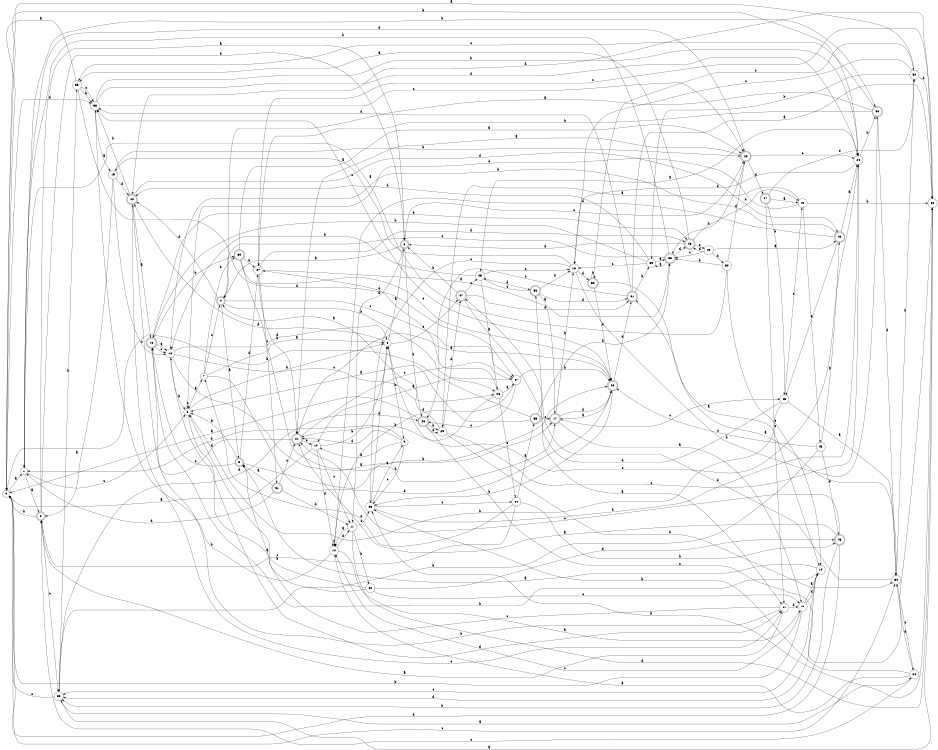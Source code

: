 digraph n49_9 {
__start0 [label="" shape="none"];

rankdir=LR;
size="8,5";

s0 [style="filled", color="black", fillcolor="white" shape="circle", label="0"];
s1 [style="filled", color="black", fillcolor="white" shape="circle", label="1"];
s2 [style="rounded,filled", color="black", fillcolor="white" shape="doublecircle", label="2"];
s3 [style="rounded,filled", color="black", fillcolor="white" shape="doublecircle", label="3"];
s4 [style="rounded,filled", color="black", fillcolor="white" shape="doublecircle", label="4"];
s5 [style="rounded,filled", color="black", fillcolor="white" shape="doublecircle", label="5"];
s6 [style="filled", color="black", fillcolor="white" shape="circle", label="6"];
s7 [style="filled", color="black", fillcolor="white" shape="circle", label="7"];
s8 [style="filled", color="black", fillcolor="white" shape="circle", label="8"];
s9 [style="filled", color="black", fillcolor="white" shape="circle", label="9"];
s10 [style="filled", color="black", fillcolor="white" shape="circle", label="10"];
s11 [style="filled", color="black", fillcolor="white" shape="circle", label="11"];
s12 [style="filled", color="black", fillcolor="white" shape="circle", label="12"];
s13 [style="filled", color="black", fillcolor="white" shape="circle", label="13"];
s14 [style="filled", color="black", fillcolor="white" shape="circle", label="14"];
s15 [style="rounded,filled", color="black", fillcolor="white" shape="doublecircle", label="15"];
s16 [style="filled", color="black", fillcolor="white" shape="circle", label="16"];
s17 [style="rounded,filled", color="black", fillcolor="white" shape="doublecircle", label="17"];
s18 [style="filled", color="black", fillcolor="white" shape="circle", label="18"];
s19 [style="filled", color="black", fillcolor="white" shape="circle", label="19"];
s20 [style="rounded,filled", color="black", fillcolor="white" shape="doublecircle", label="20"];
s21 [style="rounded,filled", color="black", fillcolor="white" shape="doublecircle", label="21"];
s22 [style="rounded,filled", color="black", fillcolor="white" shape="doublecircle", label="22"];
s23 [style="filled", color="black", fillcolor="white" shape="circle", label="23"];
s24 [style="filled", color="black", fillcolor="white" shape="circle", label="24"];
s25 [style="filled", color="black", fillcolor="white" shape="circle", label="25"];
s26 [style="filled", color="black", fillcolor="white" shape="circle", label="26"];
s27 [style="filled", color="black", fillcolor="white" shape="circle", label="27"];
s28 [style="rounded,filled", color="black", fillcolor="white" shape="doublecircle", label="28"];
s29 [style="filled", color="black", fillcolor="white" shape="circle", label="29"];
s30 [style="filled", color="black", fillcolor="white" shape="circle", label="30"];
s31 [style="rounded,filled", color="black", fillcolor="white" shape="doublecircle", label="31"];
s32 [style="filled", color="black", fillcolor="white" shape="circle", label="32"];
s33 [style="filled", color="black", fillcolor="white" shape="circle", label="33"];
s34 [style="filled", color="black", fillcolor="white" shape="circle", label="34"];
s35 [style="filled", color="black", fillcolor="white" shape="circle", label="35"];
s36 [style="filled", color="black", fillcolor="white" shape="circle", label="36"];
s37 [style="filled", color="black", fillcolor="white" shape="circle", label="37"];
s38 [style="rounded,filled", color="black", fillcolor="white" shape="doublecircle", label="38"];
s39 [style="filled", color="black", fillcolor="white" shape="circle", label="39"];
s40 [style="rounded,filled", color="black", fillcolor="white" shape="doublecircle", label="40"];
s41 [style="filled", color="black", fillcolor="white" shape="circle", label="41"];
s42 [style="rounded,filled", color="black", fillcolor="white" shape="doublecircle", label="42"];
s43 [style="filled", color="black", fillcolor="white" shape="circle", label="43"];
s44 [style="filled", color="black", fillcolor="white" shape="circle", label="44"];
s45 [style="filled", color="black", fillcolor="white" shape="circle", label="45"];
s46 [style="rounded,filled", color="black", fillcolor="white" shape="doublecircle", label="46"];
s47 [style="rounded,filled", color="black", fillcolor="white" shape="doublecircle", label="47"];
s48 [style="rounded,filled", color="black", fillcolor="white" shape="doublecircle", label="48"];
s49 [style="filled", color="black", fillcolor="white" shape="circle", label="49"];
s50 [style="filled", color="black", fillcolor="white" shape="circle", label="50"];
s51 [style="rounded,filled", color="black", fillcolor="white" shape="doublecircle", label="51"];
s52 [style="filled", color="black", fillcolor="white" shape="circle", label="52"];
s53 [style="rounded,filled", color="black", fillcolor="white" shape="doublecircle", label="53"];
s54 [style="filled", color="black", fillcolor="white" shape="circle", label="54"];
s55 [style="rounded,filled", color="black", fillcolor="white" shape="doublecircle", label="55"];
s56 [style="rounded,filled", color="black", fillcolor="white" shape="doublecircle", label="56"];
s57 [style="rounded,filled", color="black", fillcolor="white" shape="doublecircle", label="57"];
s58 [style="rounded,filled", color="black", fillcolor="white" shape="doublecircle", label="58"];
s59 [style="rounded,filled", color="black", fillcolor="white" shape="doublecircle", label="59"];
s60 [style="filled", color="black", fillcolor="white" shape="circle", label="60"];
s0 -> s1 [label="a"];
s0 -> s24 [label="b"];
s0 -> s30 [label="c"];
s0 -> s36 [label="d"];
s1 -> s2 [label="a"];
s1 -> s56 [label="b"];
s1 -> s6 [label="c"];
s1 -> s20 [label="d"];
s2 -> s3 [label="a"];
s2 -> s0 [label="b"];
s2 -> s33 [label="c"];
s2 -> s3 [label="d"];
s3 -> s4 [label="a"];
s3 -> s28 [label="b"];
s3 -> s20 [label="c"];
s3 -> s11 [label="d"];
s4 -> s5 [label="a"];
s4 -> s26 [label="b"];
s4 -> s27 [label="c"];
s4 -> s40 [label="d"];
s5 -> s6 [label="a"];
s5 -> s22 [label="b"];
s5 -> s15 [label="c"];
s5 -> s37 [label="d"];
s6 -> s7 [label="a"];
s6 -> s8 [label="b"];
s6 -> s6 [label="c"];
s6 -> s41 [label="d"];
s7 -> s8 [label="a"];
s7 -> s59 [label="b"];
s7 -> s4 [label="c"];
s7 -> s22 [label="d"];
s8 -> s3 [label="a"];
s8 -> s9 [label="b"];
s8 -> s47 [label="c"];
s8 -> s40 [label="d"];
s9 -> s10 [label="a"];
s9 -> s1 [label="b"];
s9 -> s23 [label="c"];
s9 -> s21 [label="d"];
s10 -> s0 [label="a"];
s10 -> s8 [label="b"];
s10 -> s11 [label="c"];
s10 -> s12 [label="d"];
s11 -> s12 [label="a"];
s11 -> s60 [label="b"];
s11 -> s23 [label="c"];
s11 -> s32 [label="d"];
s12 -> s13 [label="a"];
s12 -> s36 [label="b"];
s12 -> s12 [label="c"];
s12 -> s11 [label="d"];
s13 -> s14 [label="a"];
s13 -> s0 [label="b"];
s13 -> s12 [label="c"];
s13 -> s14 [label="d"];
s14 -> s5 [label="a"];
s14 -> s15 [label="b"];
s14 -> s33 [label="c"];
s14 -> s33 [label="d"];
s15 -> s16 [label="a"];
s15 -> s59 [label="b"];
s15 -> s16 [label="c"];
s15 -> s48 [label="d"];
s16 -> s17 [label="a"];
s16 -> s6 [label="b"];
s16 -> s26 [label="c"];
s16 -> s8 [label="d"];
s17 -> s13 [label="a"];
s17 -> s18 [label="b"];
s17 -> s43 [label="c"];
s17 -> s22 [label="d"];
s18 -> s19 [label="a"];
s18 -> s56 [label="b"];
s18 -> s23 [label="c"];
s18 -> s58 [label="d"];
s19 -> s2 [label="a"];
s19 -> s20 [label="b"];
s19 -> s16 [label="c"];
s19 -> s40 [label="d"];
s20 -> s21 [label="a"];
s20 -> s38 [label="b"];
s20 -> s24 [label="c"];
s20 -> s57 [label="d"];
s21 -> s22 [label="a"];
s21 -> s10 [label="b"];
s21 -> s27 [label="c"];
s21 -> s40 [label="d"];
s22 -> s17 [label="a"];
s22 -> s23 [label="b"];
s22 -> s36 [label="c"];
s22 -> s31 [label="d"];
s23 -> s9 [label="a"];
s23 -> s24 [label="b"];
s23 -> s54 [label="c"];
s23 -> s8 [label="d"];
s24 -> s25 [label="a"];
s24 -> s56 [label="b"];
s24 -> s8 [label="c"];
s24 -> s18 [label="d"];
s25 -> s26 [label="a"];
s25 -> s16 [label="b"];
s25 -> s18 [label="c"];
s25 -> s53 [label="d"];
s26 -> s27 [label="a"];
s26 -> s21 [label="b"];
s26 -> s54 [label="c"];
s26 -> s37 [label="d"];
s27 -> s10 [label="a"];
s27 -> s22 [label="b"];
s27 -> s28 [label="c"];
s27 -> s12 [label="d"];
s28 -> s0 [label="a"];
s28 -> s29 [label="b"];
s28 -> s32 [label="c"];
s28 -> s29 [label="d"];
s29 -> s4 [label="a"];
s29 -> s30 [label="b"];
s29 -> s24 [label="c"];
s29 -> s47 [label="d"];
s30 -> s31 [label="a"];
s30 -> s52 [label="b"];
s30 -> s34 [label="c"];
s30 -> s53 [label="d"];
s31 -> s32 [label="a"];
s31 -> s39 [label="b"];
s31 -> s28 [label="c"];
s31 -> s36 [label="d"];
s32 -> s33 [label="a"];
s32 -> s23 [label="b"];
s32 -> s37 [label="c"];
s32 -> s40 [label="d"];
s33 -> s34 [label="a"];
s33 -> s35 [label="b"];
s33 -> s0 [label="c"];
s33 -> s28 [label="d"];
s34 -> s12 [label="a"];
s34 -> s23 [label="b"];
s34 -> s2 [label="c"];
s34 -> s30 [label="d"];
s35 -> s0 [label="a"];
s35 -> s36 [label="b"];
s35 -> s36 [label="c"];
s35 -> s27 [label="d"];
s36 -> s19 [label="a"];
s36 -> s24 [label="b"];
s36 -> s20 [label="c"];
s36 -> s24 [label="d"];
s37 -> s38 [label="a"];
s37 -> s21 [label="b"];
s37 -> s51 [label="c"];
s37 -> s48 [label="d"];
s38 -> s39 [label="a"];
s38 -> s1 [label="b"];
s38 -> s4 [label="c"];
s38 -> s48 [label="d"];
s39 -> s38 [label="a"];
s39 -> s15 [label="b"];
s39 -> s18 [label="c"];
s39 -> s40 [label="d"];
s40 -> s15 [label="a"];
s40 -> s36 [label="b"];
s40 -> s41 [label="c"];
s40 -> s42 [label="d"];
s41 -> s2 [label="a"];
s41 -> s15 [label="b"];
s41 -> s5 [label="c"];
s41 -> s13 [label="d"];
s42 -> s24 [label="a"];
s42 -> s16 [label="b"];
s42 -> s43 [label="c"];
s42 -> s12 [label="d"];
s43 -> s30 [label="a"];
s43 -> s6 [label="b"];
s43 -> s44 [label="c"];
s43 -> s47 [label="d"];
s44 -> s29 [label="a"];
s44 -> s32 [label="b"];
s44 -> s45 [label="c"];
s44 -> s6 [label="d"];
s45 -> s42 [label="a"];
s45 -> s33 [label="b"];
s45 -> s22 [label="c"];
s45 -> s46 [label="d"];
s46 -> s21 [label="a"];
s46 -> s33 [label="b"];
s46 -> s21 [label="c"];
s46 -> s0 [label="d"];
s47 -> s41 [label="a"];
s47 -> s3 [label="b"];
s47 -> s25 [label="c"];
s47 -> s31 [label="d"];
s48 -> s35 [label="a"];
s48 -> s44 [label="b"];
s48 -> s49 [label="c"];
s48 -> s3 [label="d"];
s49 -> s42 [label="a"];
s49 -> s50 [label="b"];
s49 -> s38 [label="c"];
s49 -> s48 [label="d"];
s50 -> s1 [label="a"];
s50 -> s38 [label="b"];
s50 -> s14 [label="c"];
s50 -> s20 [label="d"];
s51 -> s5 [label="a"];
s51 -> s11 [label="b"];
s51 -> s21 [label="c"];
s51 -> s1 [label="d"];
s52 -> s0 [label="a"];
s52 -> s39 [label="b"];
s52 -> s18 [label="c"];
s52 -> s32 [label="d"];
s53 -> s17 [label="a"];
s53 -> s18 [label="b"];
s53 -> s25 [label="c"];
s53 -> s31 [label="d"];
s54 -> s55 [label="a"];
s54 -> s46 [label="b"];
s54 -> s2 [label="c"];
s54 -> s7 [label="d"];
s55 -> s6 [label="a"];
s55 -> s0 [label="b"];
s55 -> s17 [label="c"];
s55 -> s38 [label="d"];
s56 -> s4 [label="a"];
s56 -> s37 [label="b"];
s56 -> s35 [label="c"];
s56 -> s30 [label="d"];
s57 -> s44 [label="a"];
s57 -> s43 [label="b"];
s57 -> s41 [label="c"];
s57 -> s52 [label="d"];
s58 -> s14 [label="a"];
s58 -> s58 [label="b"];
s58 -> s52 [label="c"];
s58 -> s22 [label="d"];
s59 -> s20 [label="a"];
s59 -> s37 [label="b"];
s59 -> s22 [label="c"];
s59 -> s17 [label="d"];
s60 -> s16 [label="a"];
s60 -> s6 [label="b"];
s60 -> s13 [label="c"];
s60 -> s46 [label="d"];

}
